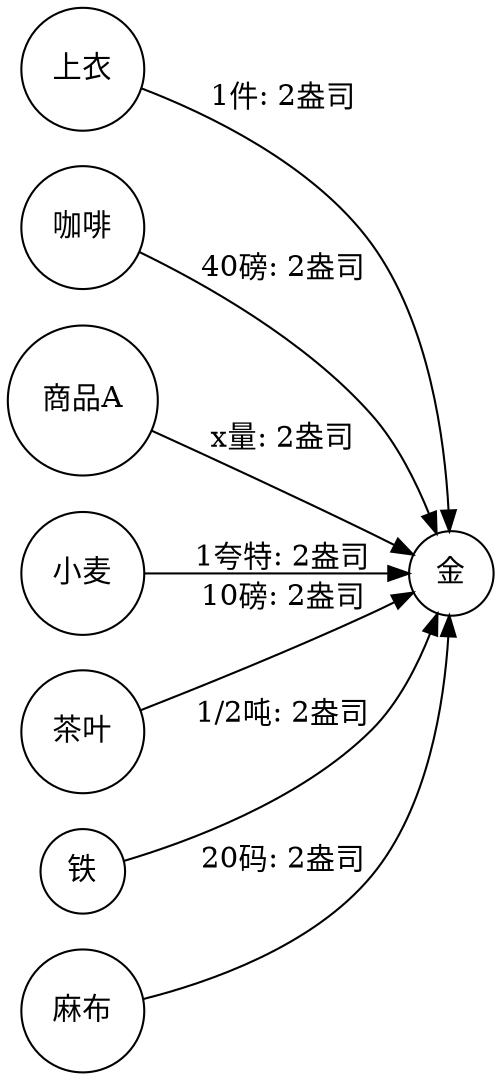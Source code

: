 digraph 价值形式理论 {
    rankdir=LR;
    node [shape=circle];
    "上衣" -> "金" [label="1件: 2盎司"];
    "咖啡" -> "金" [label="40磅: 2盎司"];
    "商品A" -> "金" [label="x量: 2盎司"];
    "小麦" -> "金" [label="1夸特: 2盎司"];
    "茶叶" -> "金" [label="10磅: 2盎司"];
    "铁" -> "金" [label="1/2吨: 2盎司"];
    "麻布" -> "金" [label="20码: 2盎司"];
}
